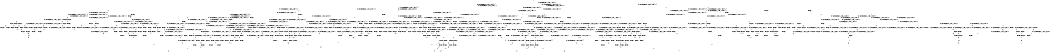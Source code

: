 digraph BCG {
size = "7, 10.5";
center = TRUE;
node [shape = circle];
0 [peripheries = 2];
0 -> 1 [label = "EX !0 !ATOMIC_EXCH_BRANCH (1, +0, TRUE, +0, 1, TRUE) !{0, 1, 2}"];
0 -> 2 [label = "EX !2 !ATOMIC_EXCH_BRANCH (1, +1, TRUE, +0, 2, TRUE) !{0, 1, 2}"];
0 -> 3 [label = "EX !1 !ATOMIC_EXCH_BRANCH (1, +0, FALSE, +0, 3, TRUE) !{0, 1, 2}"];
0 -> 4 [label = "EX !0 !ATOMIC_EXCH_BRANCH (1, +0, TRUE, +0, 1, TRUE) !{0, 1, 2}"];
1 -> 1 [label = "EX !0 !ATOMIC_EXCH_BRANCH (1, +0, TRUE, +0, 1, TRUE) !{0, 1, 2}"];
1 -> 5 [label = "EX !2 !ATOMIC_EXCH_BRANCH (1, +1, TRUE, +0, 2, TRUE) !{0, 1, 2}"];
1 -> 6 [label = "EX !1 !ATOMIC_EXCH_BRANCH (1, +0, FALSE, +0, 3, TRUE) !{0, 1, 2}"];
1 -> 4 [label = "EX !0 !ATOMIC_EXCH_BRANCH (1, +0, TRUE, +0, 1, TRUE) !{0, 1, 2}"];
2 -> 7 [label = "EX !0 !ATOMIC_EXCH_BRANCH (1, +0, TRUE, +0, 1, FALSE) !{0, 1, 2}"];
2 -> 8 [label = "EX !1 !ATOMIC_EXCH_BRANCH (1, +0, FALSE, +0, 3, FALSE) !{0, 1, 2}"];
2 -> 9 [label = "TERMINATE !2"];
2 -> 10 [label = "EX !0 !ATOMIC_EXCH_BRANCH (1, +0, TRUE, +0, 1, FALSE) !{0, 1, 2}"];
3 -> 11 [label = "EX !0 !ATOMIC_EXCH_BRANCH (1, +0, TRUE, +0, 1, TRUE) !{0, 1, 2}"];
3 -> 12 [label = "EX !2 !ATOMIC_EXCH_BRANCH (1, +1, TRUE, +0, 2, TRUE) !{0, 1, 2}"];
3 -> 13 [label = "TERMINATE !1"];
3 -> 14 [label = "EX !0 !ATOMIC_EXCH_BRANCH (1, +0, TRUE, +0, 1, TRUE) !{0, 1, 2}"];
4 -> 15 [label = "EX !1 !ATOMIC_EXCH_BRANCH (1, +0, FALSE, +0, 3, TRUE) !{0, 1, 2}"];
4 -> 4 [label = "EX !0 !ATOMIC_EXCH_BRANCH (1, +0, TRUE, +0, 1, TRUE) !{0, 1, 2}"];
4 -> 16 [label = "EX !2 !ATOMIC_EXCH_BRANCH (1, +1, TRUE, +0, 2, TRUE) !{0, 1, 2}"];
4 -> 17 [label = "EX !1 !ATOMIC_EXCH_BRANCH (1, +0, FALSE, +0, 3, TRUE) !{0, 1, 2}"];
5 -> 7 [label = "EX !0 !ATOMIC_EXCH_BRANCH (1, +0, TRUE, +0, 1, FALSE) !{0, 1, 2}"];
5 -> 18 [label = "EX !1 !ATOMIC_EXCH_BRANCH (1, +0, FALSE, +0, 3, FALSE) !{0, 1, 2}"];
5 -> 19 [label = "TERMINATE !2"];
5 -> 10 [label = "EX !0 !ATOMIC_EXCH_BRANCH (1, +0, TRUE, +0, 1, FALSE) !{0, 1, 2}"];
6 -> 11 [label = "EX !0 !ATOMIC_EXCH_BRANCH (1, +0, TRUE, +0, 1, TRUE) !{0, 1, 2}"];
6 -> 20 [label = "EX !2 !ATOMIC_EXCH_BRANCH (1, +1, TRUE, +0, 2, TRUE) !{0, 1, 2}"];
6 -> 21 [label = "TERMINATE !1"];
6 -> 14 [label = "EX !0 !ATOMIC_EXCH_BRANCH (1, +0, TRUE, +0, 1, TRUE) !{0, 1, 2}"];
7 -> 22 [label = "EX !1 !ATOMIC_EXCH_BRANCH (1, +0, FALSE, +0, 3, TRUE) !{0, 1, 2}"];
7 -> 23 [label = "TERMINATE !0"];
7 -> 24 [label = "TERMINATE !2"];
8 -> 25 [label = "EX !1 !ATOMIC_EXCH_BRANCH (1, +1, TRUE, +1, 2, TRUE) !{0, 1, 2}"];
8 -> 26 [label = "EX !0 !ATOMIC_EXCH_BRANCH (1, +0, TRUE, +0, 1, FALSE) !{0, 1, 2}"];
8 -> 27 [label = "TERMINATE !2"];
8 -> 28 [label = "EX !0 !ATOMIC_EXCH_BRANCH (1, +0, TRUE, +0, 1, FALSE) !{0, 1, 2}"];
9 -> 29 [label = "EX !0 !ATOMIC_EXCH_BRANCH (1, +0, TRUE, +0, 1, FALSE) !{0, 1}"];
9 -> 30 [label = "EX !1 !ATOMIC_EXCH_BRANCH (1, +0, FALSE, +0, 3, FALSE) !{0, 1}"];
9 -> 31 [label = "EX !0 !ATOMIC_EXCH_BRANCH (1, +0, TRUE, +0, 1, FALSE) !{0, 1}"];
10 -> 32 [label = "EX !1 !ATOMIC_EXCH_BRANCH (1, +0, FALSE, +0, 3, TRUE) !{0, 1, 2}"];
10 -> 33 [label = "EX !1 !ATOMIC_EXCH_BRANCH (1, +0, FALSE, +0, 3, TRUE) !{0, 1, 2}"];
10 -> 34 [label = "TERMINATE !0"];
10 -> 35 [label = "TERMINATE !2"];
11 -> 11 [label = "EX !0 !ATOMIC_EXCH_BRANCH (1, +0, TRUE, +0, 1, TRUE) !{0, 1, 2}"];
11 -> 20 [label = "EX !2 !ATOMIC_EXCH_BRANCH (1, +1, TRUE, +0, 2, TRUE) !{0, 1, 2}"];
11 -> 21 [label = "TERMINATE !1"];
11 -> 14 [label = "EX !0 !ATOMIC_EXCH_BRANCH (1, +0, TRUE, +0, 1, TRUE) !{0, 1, 2}"];
12 -> 36 [label = "EX !0 !ATOMIC_EXCH_BRANCH (1, +0, TRUE, +0, 1, FALSE) !{0, 1, 2}"];
12 -> 37 [label = "TERMINATE !2"];
12 -> 38 [label = "TERMINATE !1"];
12 -> 39 [label = "EX !0 !ATOMIC_EXCH_BRANCH (1, +0, TRUE, +0, 1, FALSE) !{0, 1, 2}"];
13 -> 40 [label = "EX !0 !ATOMIC_EXCH_BRANCH (1, +0, TRUE, +0, 1, TRUE) !{0, 2}"];
13 -> 41 [label = "EX !2 !ATOMIC_EXCH_BRANCH (1, +1, TRUE, +0, 2, TRUE) !{0, 2}"];
13 -> 42 [label = "EX !0 !ATOMIC_EXCH_BRANCH (1, +0, TRUE, +0, 1, TRUE) !{0, 2}"];
14 -> 14 [label = "EX !0 !ATOMIC_EXCH_BRANCH (1, +0, TRUE, +0, 1, TRUE) !{0, 1, 2}"];
14 -> 43 [label = "EX !2 !ATOMIC_EXCH_BRANCH (1, +1, TRUE, +0, 2, TRUE) !{0, 1, 2}"];
14 -> 44 [label = "TERMINATE !1"];
15 -> 45 [label = "EX !2 !ATOMIC_EXCH_BRANCH (1, +1, TRUE, +0, 2, TRUE) !{0, 1, 2}"];
15 -> 46 [label = "EX !0 !ATOMIC_EXCH_BRANCH (1, +0, TRUE, +0, 1, TRUE) !{0, 1, 2}"];
15 -> 47 [label = "EX !2 !ATOMIC_EXCH_BRANCH (1, +1, TRUE, +0, 2, TRUE) !{0, 1, 2}"];
15 -> 48 [label = "TERMINATE !1"];
16 -> 49 [label = "EX !1 !ATOMIC_EXCH_BRANCH (1, +0, FALSE, +0, 3, FALSE) !{0, 1, 2}"];
16 -> 10 [label = "EX !0 !ATOMIC_EXCH_BRANCH (1, +0, TRUE, +0, 1, FALSE) !{0, 1, 2}"];
16 -> 50 [label = "EX !1 !ATOMIC_EXCH_BRANCH (1, +0, FALSE, +0, 3, FALSE) !{0, 1, 2}"];
16 -> 51 [label = "TERMINATE !2"];
17 -> 14 [label = "EX !0 !ATOMIC_EXCH_BRANCH (1, +0, TRUE, +0, 1, TRUE) !{0, 1, 2}"];
17 -> 43 [label = "EX !2 !ATOMIC_EXCH_BRANCH (1, +1, TRUE, +0, 2, TRUE) !{0, 1, 2}"];
17 -> 44 [label = "TERMINATE !1"];
18 -> 26 [label = "EX !0 !ATOMIC_EXCH_BRANCH (1, +0, TRUE, +0, 1, FALSE) !{0, 1, 2}"];
18 -> 52 [label = "EX !1 !ATOMIC_EXCH_BRANCH (1, +1, TRUE, +1, 2, TRUE) !{0, 1, 2}"];
18 -> 53 [label = "TERMINATE !2"];
18 -> 28 [label = "EX !0 !ATOMIC_EXCH_BRANCH (1, +0, TRUE, +0, 1, FALSE) !{0, 1, 2}"];
19 -> 29 [label = "EX !0 !ATOMIC_EXCH_BRANCH (1, +0, TRUE, +0, 1, FALSE) !{0, 1}"];
19 -> 54 [label = "EX !1 !ATOMIC_EXCH_BRANCH (1, +0, FALSE, +0, 3, FALSE) !{0, 1}"];
19 -> 31 [label = "EX !0 !ATOMIC_EXCH_BRANCH (1, +0, TRUE, +0, 1, FALSE) !{0, 1}"];
20 -> 36 [label = "EX !0 !ATOMIC_EXCH_BRANCH (1, +0, TRUE, +0, 1, FALSE) !{0, 1, 2}"];
20 -> 55 [label = "TERMINATE !2"];
20 -> 56 [label = "TERMINATE !1"];
20 -> 39 [label = "EX !0 !ATOMIC_EXCH_BRANCH (1, +0, TRUE, +0, 1, FALSE) !{0, 1, 2}"];
21 -> 40 [label = "EX !0 !ATOMIC_EXCH_BRANCH (1, +0, TRUE, +0, 1, TRUE) !{0, 2}"];
21 -> 57 [label = "EX !2 !ATOMIC_EXCH_BRANCH (1, +1, TRUE, +0, 2, TRUE) !{0, 2}"];
21 -> 42 [label = "EX !0 !ATOMIC_EXCH_BRANCH (1, +0, TRUE, +0, 1, TRUE) !{0, 2}"];
22 -> 58 [label = "TERMINATE !0"];
22 -> 59 [label = "TERMINATE !2"];
22 -> 60 [label = "TERMINATE !1"];
23 -> 61 [label = "EX !1 !ATOMIC_EXCH_BRANCH (1, +0, FALSE, +0, 3, TRUE) !{1, 2}"];
23 -> 62 [label = "TERMINATE !2"];
23 -> 63 [label = "EX !1 !ATOMIC_EXCH_BRANCH (1, +0, FALSE, +0, 3, TRUE) !{1, 2}"];
24 -> 64 [label = "EX !1 !ATOMIC_EXCH_BRANCH (1, +0, FALSE, +0, 3, TRUE) !{0, 1}"];
24 -> 62 [label = "TERMINATE !0"];
25 -> 25 [label = "EX !1 !ATOMIC_EXCH_BRANCH (1, +1, TRUE, +1, 2, TRUE) !{0, 1, 2}"];
25 -> 26 [label = "EX !0 !ATOMIC_EXCH_BRANCH (1, +0, TRUE, +0, 1, FALSE) !{0, 1, 2}"];
25 -> 27 [label = "TERMINATE !2"];
25 -> 28 [label = "EX !0 !ATOMIC_EXCH_BRANCH (1, +0, TRUE, +0, 1, FALSE) !{0, 1, 2}"];
26 -> 65 [label = "EX !1 !ATOMIC_EXCH_BRANCH (1, +1, TRUE, +1, 2, FALSE) !{0, 1, 2}"];
26 -> 66 [label = "TERMINATE !0"];
26 -> 67 [label = "TERMINATE !2"];
27 -> 68 [label = "EX !1 !ATOMIC_EXCH_BRANCH (1, +1, TRUE, +1, 2, TRUE) !{0, 1}"];
27 -> 69 [label = "EX !0 !ATOMIC_EXCH_BRANCH (1, +0, TRUE, +0, 1, FALSE) !{0, 1}"];
27 -> 70 [label = "EX !0 !ATOMIC_EXCH_BRANCH (1, +0, TRUE, +0, 1, FALSE) !{0, 1}"];
28 -> 71 [label = "EX !1 !ATOMIC_EXCH_BRANCH (1, +1, TRUE, +1, 2, FALSE) !{0, 1, 2}"];
28 -> 72 [label = "EX !1 !ATOMIC_EXCH_BRANCH (1, +1, TRUE, +1, 2, FALSE) !{0, 1, 2}"];
28 -> 73 [label = "TERMINATE !0"];
28 -> 74 [label = "TERMINATE !2"];
29 -> 64 [label = "EX !1 !ATOMIC_EXCH_BRANCH (1, +0, FALSE, +0, 3, TRUE) !{0, 1}"];
29 -> 62 [label = "TERMINATE !0"];
30 -> 68 [label = "EX !1 !ATOMIC_EXCH_BRANCH (1, +1, TRUE, +1, 2, TRUE) !{0, 1}"];
30 -> 69 [label = "EX !0 !ATOMIC_EXCH_BRANCH (1, +0, TRUE, +0, 1, FALSE) !{0, 1}"];
30 -> 70 [label = "EX !0 !ATOMIC_EXCH_BRANCH (1, +0, TRUE, +0, 1, FALSE) !{0, 1}"];
31 -> 75 [label = "EX !1 !ATOMIC_EXCH_BRANCH (1, +0, FALSE, +0, 3, TRUE) !{0, 1}"];
31 -> 76 [label = "EX !1 !ATOMIC_EXCH_BRANCH (1, +0, FALSE, +0, 3, TRUE) !{0, 1}"];
31 -> 77 [label = "TERMINATE !0"];
32 -> 78 [label = "TERMINATE !0"];
32 -> 79 [label = "TERMINATE !2"];
32 -> 80 [label = "TERMINATE !1"];
33 -> 81 [label = "TERMINATE !0"];
33 -> 82 [label = "TERMINATE !2"];
33 -> 83 [label = "TERMINATE !1"];
34 -> 84 [label = "EX !1 !ATOMIC_EXCH_BRANCH (1, +0, FALSE, +0, 3, TRUE) !{1, 2}"];
34 -> 85 [label = "TERMINATE !2"];
35 -> 86 [label = "EX !1 !ATOMIC_EXCH_BRANCH (1, +0, FALSE, +0, 3, TRUE) !{0, 1}"];
35 -> 85 [label = "TERMINATE !0"];
36 -> 58 [label = "TERMINATE !0"];
36 -> 59 [label = "TERMINATE !2"];
36 -> 60 [label = "TERMINATE !1"];
37 -> 87 [label = "EX !0 !ATOMIC_EXCH_BRANCH (1, +0, TRUE, +0, 1, FALSE) !{0, 1}"];
37 -> 88 [label = "TERMINATE !1"];
37 -> 89 [label = "EX !0 !ATOMIC_EXCH_BRANCH (1, +0, TRUE, +0, 1, FALSE) !{0, 1}"];
38 -> 90 [label = "EX !0 !ATOMIC_EXCH_BRANCH (1, +0, TRUE, +0, 1, FALSE) !{0, 2}"];
38 -> 88 [label = "TERMINATE !2"];
38 -> 91 [label = "EX !0 !ATOMIC_EXCH_BRANCH (1, +0, TRUE, +0, 1, FALSE) !{0, 2}"];
39 -> 81 [label = "TERMINATE !0"];
39 -> 82 [label = "TERMINATE !2"];
39 -> 83 [label = "TERMINATE !1"];
40 -> 40 [label = "EX !0 !ATOMIC_EXCH_BRANCH (1, +0, TRUE, +0, 1, TRUE) !{0, 2}"];
40 -> 57 [label = "EX !2 !ATOMIC_EXCH_BRANCH (1, +1, TRUE, +0, 2, TRUE) !{0, 2}"];
40 -> 42 [label = "EX !0 !ATOMIC_EXCH_BRANCH (1, +0, TRUE, +0, 1, TRUE) !{0, 2}"];
41 -> 90 [label = "EX !0 !ATOMIC_EXCH_BRANCH (1, +0, TRUE, +0, 1, FALSE) !{0, 2}"];
41 -> 88 [label = "TERMINATE !2"];
41 -> 91 [label = "EX !0 !ATOMIC_EXCH_BRANCH (1, +0, TRUE, +0, 1, FALSE) !{0, 2}"];
42 -> 92 [label = "EX !2 !ATOMIC_EXCH_BRANCH (1, +1, TRUE, +0, 2, TRUE) !{0, 2}"];
42 -> 42 [label = "EX !0 !ATOMIC_EXCH_BRANCH (1, +0, TRUE, +0, 1, TRUE) !{0, 2}"];
42 -> 93 [label = "EX !2 !ATOMIC_EXCH_BRANCH (1, +1, TRUE, +0, 2, TRUE) !{0, 2}"];
43 -> 39 [label = "EX !0 !ATOMIC_EXCH_BRANCH (1, +0, TRUE, +0, 1, FALSE) !{0, 1, 2}"];
43 -> 94 [label = "TERMINATE !2"];
43 -> 95 [label = "TERMINATE !1"];
44 -> 96 [label = "EX !0 !ATOMIC_EXCH_BRANCH (1, +0, TRUE, +0, 1, TRUE) !{0, 2}"];
44 -> 97 [label = "EX !2 !ATOMIC_EXCH_BRANCH (1, +1, TRUE, +0, 2, TRUE) !{0, 2}"];
45 -> 98 [label = "EX !0 !ATOMIC_EXCH_BRANCH (1, +0, TRUE, +0, 1, FALSE) !{0, 1, 2}"];
45 -> 99 [label = "TERMINATE !2"];
45 -> 100 [label = "TERMINATE !1"];
45 -> 39 [label = "EX !0 !ATOMIC_EXCH_BRANCH (1, +0, TRUE, +0, 1, FALSE) !{0, 1, 2}"];
46 -> 45 [label = "EX !2 !ATOMIC_EXCH_BRANCH (1, +1, TRUE, +0, 2, TRUE) !{0, 1, 2}"];
46 -> 46 [label = "EX !0 !ATOMIC_EXCH_BRANCH (1, +0, TRUE, +0, 1, TRUE) !{0, 1, 2}"];
46 -> 47 [label = "EX !2 !ATOMIC_EXCH_BRANCH (1, +1, TRUE, +0, 2, TRUE) !{0, 1, 2}"];
46 -> 48 [label = "TERMINATE !1"];
47 -> 101 [label = "EX !0 !ATOMIC_EXCH_BRANCH (1, +0, TRUE, +0, 1, FALSE) !{0, 1, 2}"];
47 -> 102 [label = "TERMINATE !2"];
47 -> 103 [label = "TERMINATE !1"];
48 -> 104 [label = "EX !0 !ATOMIC_EXCH_BRANCH (1, +0, TRUE, +0, 1, TRUE) !{0, 2}"];
48 -> 105 [label = "EX !2 !ATOMIC_EXCH_BRANCH (1, +1, TRUE, +0, 2, TRUE) !{0, 2}"];
49 -> 106 [label = "EX !0 !ATOMIC_EXCH_BRANCH (1, +0, TRUE, +0, 1, FALSE) !{0, 1, 2}"];
49 -> 107 [label = "EX !1 !ATOMIC_EXCH_BRANCH (1, +1, TRUE, +1, 2, TRUE) !{0, 1, 2}"];
49 -> 108 [label = "TERMINATE !2"];
50 -> 107 [label = "EX !1 !ATOMIC_EXCH_BRANCH (1, +1, TRUE, +1, 2, TRUE) !{0, 1, 2}"];
50 -> 28 [label = "EX !0 !ATOMIC_EXCH_BRANCH (1, +0, TRUE, +0, 1, FALSE) !{0, 1, 2}"];
50 -> 109 [label = "EX !1 !ATOMIC_EXCH_BRANCH (1, +1, TRUE, +1, 2, TRUE) !{0, 1, 2}"];
50 -> 110 [label = "TERMINATE !2"];
51 -> 111 [label = "EX !0 !ATOMIC_EXCH_BRANCH (1, +0, TRUE, +0, 1, FALSE) !{0, 1}"];
51 -> 112 [label = "EX !1 !ATOMIC_EXCH_BRANCH (1, +0, FALSE, +0, 3, FALSE) !{0, 1}"];
52 -> 26 [label = "EX !0 !ATOMIC_EXCH_BRANCH (1, +0, TRUE, +0, 1, FALSE) !{0, 1, 2}"];
52 -> 52 [label = "EX !1 !ATOMIC_EXCH_BRANCH (1, +1, TRUE, +1, 2, TRUE) !{0, 1, 2}"];
52 -> 53 [label = "TERMINATE !2"];
52 -> 28 [label = "EX !0 !ATOMIC_EXCH_BRANCH (1, +0, TRUE, +0, 1, FALSE) !{0, 1, 2}"];
53 -> 69 [label = "EX !0 !ATOMIC_EXCH_BRANCH (1, +0, TRUE, +0, 1, FALSE) !{0, 1}"];
53 -> 113 [label = "EX !1 !ATOMIC_EXCH_BRANCH (1, +1, TRUE, +1, 2, TRUE) !{0, 1}"];
53 -> 70 [label = "EX !0 !ATOMIC_EXCH_BRANCH (1, +0, TRUE, +0, 1, FALSE) !{0, 1}"];
54 -> 69 [label = "EX !0 !ATOMIC_EXCH_BRANCH (1, +0, TRUE, +0, 1, FALSE) !{0, 1}"];
54 -> 113 [label = "EX !1 !ATOMIC_EXCH_BRANCH (1, +1, TRUE, +1, 2, TRUE) !{0, 1}"];
54 -> 70 [label = "EX !0 !ATOMIC_EXCH_BRANCH (1, +0, TRUE, +0, 1, FALSE) !{0, 1}"];
55 -> 87 [label = "EX !0 !ATOMIC_EXCH_BRANCH (1, +0, TRUE, +0, 1, FALSE) !{0, 1}"];
55 -> 114 [label = "TERMINATE !1"];
55 -> 89 [label = "EX !0 !ATOMIC_EXCH_BRANCH (1, +0, TRUE, +0, 1, FALSE) !{0, 1}"];
56 -> 90 [label = "EX !0 !ATOMIC_EXCH_BRANCH (1, +0, TRUE, +0, 1, FALSE) !{0, 2}"];
56 -> 114 [label = "TERMINATE !2"];
56 -> 91 [label = "EX !0 !ATOMIC_EXCH_BRANCH (1, +0, TRUE, +0, 1, FALSE) !{0, 2}"];
57 -> 90 [label = "EX !0 !ATOMIC_EXCH_BRANCH (1, +0, TRUE, +0, 1, FALSE) !{0, 2}"];
57 -> 114 [label = "TERMINATE !2"];
57 -> 91 [label = "EX !0 !ATOMIC_EXCH_BRANCH (1, +0, TRUE, +0, 1, FALSE) !{0, 2}"];
58 -> 115 [label = "TERMINATE !2"];
58 -> 116 [label = "TERMINATE !1"];
59 -> 115 [label = "TERMINATE !0"];
59 -> 117 [label = "TERMINATE !1"];
60 -> 116 [label = "TERMINATE !0"];
60 -> 117 [label = "TERMINATE !2"];
61 -> 115 [label = "TERMINATE !2"];
61 -> 116 [label = "TERMINATE !1"];
62 -> 118 [label = "EX !1 !ATOMIC_EXCH_BRANCH (1, +0, FALSE, +0, 3, TRUE) !{1}"];
62 -> 119 [label = "EX !1 !ATOMIC_EXCH_BRANCH (1, +0, FALSE, +0, 3, TRUE) !{1}"];
63 -> 120 [label = "TERMINATE !2"];
63 -> 121 [label = "TERMINATE !1"];
64 -> 115 [label = "TERMINATE !0"];
64 -> 117 [label = "TERMINATE !1"];
65 -> 122 [label = "TERMINATE !0"];
65 -> 123 [label = "TERMINATE !2"];
65 -> 124 [label = "TERMINATE !1"];
66 -> 125 [label = "EX !1 !ATOMIC_EXCH_BRANCH (1, +1, TRUE, +1, 2, FALSE) !{1, 2}"];
66 -> 126 [label = "TERMINATE !2"];
66 -> 127 [label = "EX !1 !ATOMIC_EXCH_BRANCH (1, +1, TRUE, +1, 2, FALSE) !{1, 2}"];
67 -> 128 [label = "EX !1 !ATOMIC_EXCH_BRANCH (1, +1, TRUE, +1, 2, FALSE) !{0, 1}"];
67 -> 126 [label = "TERMINATE !0"];
68 -> 68 [label = "EX !1 !ATOMIC_EXCH_BRANCH (1, +1, TRUE, +1, 2, TRUE) !{0, 1}"];
68 -> 69 [label = "EX !0 !ATOMIC_EXCH_BRANCH (1, +0, TRUE, +0, 1, FALSE) !{0, 1}"];
68 -> 70 [label = "EX !0 !ATOMIC_EXCH_BRANCH (1, +0, TRUE, +0, 1, FALSE) !{0, 1}"];
69 -> 128 [label = "EX !1 !ATOMIC_EXCH_BRANCH (1, +1, TRUE, +1, 2, FALSE) !{0, 1}"];
69 -> 126 [label = "TERMINATE !0"];
70 -> 129 [label = "EX !1 !ATOMIC_EXCH_BRANCH (1, +1, TRUE, +1, 2, FALSE) !{0, 1}"];
70 -> 130 [label = "EX !1 !ATOMIC_EXCH_BRANCH (1, +1, TRUE, +1, 2, FALSE) !{0, 1}"];
70 -> 131 [label = "TERMINATE !0"];
71 -> 132 [label = "TERMINATE !0"];
71 -> 133 [label = "TERMINATE !2"];
71 -> 134 [label = "TERMINATE !1"];
72 -> 135 [label = "TERMINATE !0"];
72 -> 136 [label = "TERMINATE !2"];
72 -> 137 [label = "TERMINATE !1"];
73 -> 138 [label = "EX !1 !ATOMIC_EXCH_BRANCH (1, +1, TRUE, +1, 2, FALSE) !{1, 2}"];
73 -> 139 [label = "TERMINATE !2"];
74 -> 140 [label = "EX !1 !ATOMIC_EXCH_BRANCH (1, +1, TRUE, +1, 2, FALSE) !{0, 1}"];
74 -> 139 [label = "TERMINATE !0"];
75 -> 141 [label = "TERMINATE !0"];
75 -> 142 [label = "TERMINATE !1"];
76 -> 143 [label = "TERMINATE !0"];
76 -> 144 [label = "TERMINATE !1"];
77 -> 145 [label = "EX !1 !ATOMIC_EXCH_BRANCH (1, +0, FALSE, +0, 3, TRUE) !{1}"];
78 -> 146 [label = "TERMINATE !2"];
78 -> 147 [label = "TERMINATE !1"];
79 -> 146 [label = "TERMINATE !0"];
79 -> 148 [label = "TERMINATE !1"];
80 -> 147 [label = "TERMINATE !0"];
80 -> 148 [label = "TERMINATE !2"];
81 -> 149 [label = "TERMINATE !2"];
81 -> 150 [label = "TERMINATE !1"];
82 -> 149 [label = "TERMINATE !0"];
82 -> 151 [label = "TERMINATE !1"];
83 -> 150 [label = "TERMINATE !0"];
83 -> 151 [label = "TERMINATE !2"];
84 -> 149 [label = "TERMINATE !2"];
84 -> 150 [label = "TERMINATE !1"];
85 -> 152 [label = "EX !1 !ATOMIC_EXCH_BRANCH (1, +0, FALSE, +0, 3, TRUE) !{1}"];
86 -> 149 [label = "TERMINATE !0"];
86 -> 151 [label = "TERMINATE !1"];
87 -> 115 [label = "TERMINATE !0"];
87 -> 117 [label = "TERMINATE !1"];
88 -> 153 [label = "EX !0 !ATOMIC_EXCH_BRANCH (1, +0, TRUE, +0, 1, FALSE) !{0}"];
88 -> 154 [label = "EX !0 !ATOMIC_EXCH_BRANCH (1, +0, TRUE, +0, 1, FALSE) !{0}"];
89 -> 143 [label = "TERMINATE !0"];
89 -> 144 [label = "TERMINATE !1"];
90 -> 116 [label = "TERMINATE !0"];
90 -> 117 [label = "TERMINATE !2"];
91 -> 155 [label = "TERMINATE !0"];
91 -> 156 [label = "TERMINATE !2"];
92 -> 157 [label = "EX !0 !ATOMIC_EXCH_BRANCH (1, +0, TRUE, +0, 1, FALSE) !{0, 2}"];
92 -> 158 [label = "TERMINATE !2"];
92 -> 91 [label = "EX !0 !ATOMIC_EXCH_BRANCH (1, +0, TRUE, +0, 1, FALSE) !{0, 2}"];
93 -> 91 [label = "EX !0 !ATOMIC_EXCH_BRANCH (1, +0, TRUE, +0, 1, FALSE) !{0, 2}"];
93 -> 159 [label = "TERMINATE !2"];
94 -> 160 [label = "EX !0 !ATOMIC_EXCH_BRANCH (1, +0, TRUE, +0, 1, FALSE) !{0, 1}"];
94 -> 161 [label = "TERMINATE !1"];
95 -> 162 [label = "EX !0 !ATOMIC_EXCH_BRANCH (1, +0, TRUE, +0, 1, FALSE) !{0, 2}"];
95 -> 161 [label = "TERMINATE !2"];
96 -> 96 [label = "EX !0 !ATOMIC_EXCH_BRANCH (1, +0, TRUE, +0, 1, TRUE) !{0, 2}"];
96 -> 97 [label = "EX !2 !ATOMIC_EXCH_BRANCH (1, +1, TRUE, +0, 2, TRUE) !{0, 2}"];
97 -> 162 [label = "EX !0 !ATOMIC_EXCH_BRANCH (1, +0, TRUE, +0, 1, FALSE) !{0, 2}"];
97 -> 161 [label = "TERMINATE !2"];
98 -> 163 [label = "TERMINATE !0"];
98 -> 164 [label = "TERMINATE !2"];
98 -> 165 [label = "TERMINATE !1"];
99 -> 166 [label = "EX !0 !ATOMIC_EXCH_BRANCH (1, +0, TRUE, +0, 1, FALSE) !{0, 1}"];
99 -> 167 [label = "TERMINATE !1"];
100 -> 168 [label = "EX !0 !ATOMIC_EXCH_BRANCH (1, +0, TRUE, +0, 1, FALSE) !{0, 2}"];
100 -> 167 [label = "TERMINATE !2"];
101 -> 78 [label = "TERMINATE !0"];
101 -> 79 [label = "TERMINATE !2"];
101 -> 80 [label = "TERMINATE !1"];
102 -> 169 [label = "EX !0 !ATOMIC_EXCH_BRANCH (1, +0, TRUE, +0, 1, FALSE) !{0, 1}"];
102 -> 170 [label = "TERMINATE !1"];
103 -> 171 [label = "EX !0 !ATOMIC_EXCH_BRANCH (1, +0, TRUE, +0, 1, FALSE) !{0, 2}"];
103 -> 170 [label = "TERMINATE !2"];
104 -> 104 [label = "EX !0 !ATOMIC_EXCH_BRANCH (1, +0, TRUE, +0, 1, TRUE) !{0, 2}"];
104 -> 105 [label = "EX !2 !ATOMIC_EXCH_BRANCH (1, +1, TRUE, +0, 2, TRUE) !{0, 2}"];
105 -> 171 [label = "EX !0 !ATOMIC_EXCH_BRANCH (1, +0, TRUE, +0, 1, FALSE) !{0, 2}"];
105 -> 170 [label = "TERMINATE !2"];
106 -> 71 [label = "EX !1 !ATOMIC_EXCH_BRANCH (1, +1, TRUE, +1, 2, FALSE) !{0, 1, 2}"];
106 -> 172 [label = "TERMINATE !0"];
106 -> 173 [label = "TERMINATE !2"];
107 -> 106 [label = "EX !0 !ATOMIC_EXCH_BRANCH (1, +0, TRUE, +0, 1, FALSE) !{0, 1, 2}"];
107 -> 107 [label = "EX !1 !ATOMIC_EXCH_BRANCH (1, +1, TRUE, +1, 2, TRUE) !{0, 1, 2}"];
107 -> 108 [label = "TERMINATE !2"];
108 -> 174 [label = "EX !0 !ATOMIC_EXCH_BRANCH (1, +0, TRUE, +0, 1, FALSE) !{0, 1}"];
108 -> 175 [label = "EX !1 !ATOMIC_EXCH_BRANCH (1, +1, TRUE, +1, 2, TRUE) !{0, 1}"];
109 -> 107 [label = "EX !1 !ATOMIC_EXCH_BRANCH (1, +1, TRUE, +1, 2, TRUE) !{0, 1, 2}"];
109 -> 28 [label = "EX !0 !ATOMIC_EXCH_BRANCH (1, +0, TRUE, +0, 1, FALSE) !{0, 1, 2}"];
109 -> 109 [label = "EX !1 !ATOMIC_EXCH_BRANCH (1, +1, TRUE, +1, 2, TRUE) !{0, 1, 2}"];
109 -> 110 [label = "TERMINATE !2"];
110 -> 176 [label = "EX !0 !ATOMIC_EXCH_BRANCH (1, +0, TRUE, +0, 1, FALSE) !{0, 1}"];
110 -> 177 [label = "EX !1 !ATOMIC_EXCH_BRANCH (1, +1, TRUE, +1, 2, TRUE) !{0, 1}"];
111 -> 86 [label = "EX !1 !ATOMIC_EXCH_BRANCH (1, +0, FALSE, +0, 3, TRUE) !{0, 1}"];
111 -> 85 [label = "TERMINATE !0"];
112 -> 176 [label = "EX !0 !ATOMIC_EXCH_BRANCH (1, +0, TRUE, +0, 1, FALSE) !{0, 1}"];
112 -> 177 [label = "EX !1 !ATOMIC_EXCH_BRANCH (1, +1, TRUE, +1, 2, TRUE) !{0, 1}"];
113 -> 69 [label = "EX !0 !ATOMIC_EXCH_BRANCH (1, +0, TRUE, +0, 1, FALSE) !{0, 1}"];
113 -> 113 [label = "EX !1 !ATOMIC_EXCH_BRANCH (1, +1, TRUE, +1, 2, TRUE) !{0, 1}"];
113 -> 70 [label = "EX !0 !ATOMIC_EXCH_BRANCH (1, +0, TRUE, +0, 1, FALSE) !{0, 1}"];
114 -> 153 [label = "EX !0 !ATOMIC_EXCH_BRANCH (1, +0, TRUE, +0, 1, FALSE) !{0}"];
114 -> 154 [label = "EX !0 !ATOMIC_EXCH_BRANCH (1, +0, TRUE, +0, 1, FALSE) !{0}"];
115 -> 178 [label = "TERMINATE !1"];
116 -> 178 [label = "TERMINATE !2"];
117 -> 178 [label = "TERMINATE !0"];
118 -> 178 [label = "TERMINATE !1"];
119 -> 179 [label = "TERMINATE !1"];
120 -> 180 [label = "TERMINATE !1"];
121 -> 180 [label = "TERMINATE !2"];
122 -> 181 [label = "TERMINATE !2"];
122 -> 182 [label = "TERMINATE !1"];
123 -> 181 [label = "TERMINATE !0"];
123 -> 183 [label = "TERMINATE !1"];
124 -> 182 [label = "TERMINATE !0"];
124 -> 183 [label = "TERMINATE !2"];
125 -> 181 [label = "TERMINATE !2"];
125 -> 182 [label = "TERMINATE !1"];
126 -> 184 [label = "EX !1 !ATOMIC_EXCH_BRANCH (1, +1, TRUE, +1, 2, FALSE) !{1}"];
126 -> 185 [label = "EX !1 !ATOMIC_EXCH_BRANCH (1, +1, TRUE, +1, 2, FALSE) !{1}"];
127 -> 186 [label = "TERMINATE !2"];
127 -> 187 [label = "TERMINATE !1"];
128 -> 181 [label = "TERMINATE !0"];
128 -> 183 [label = "TERMINATE !1"];
129 -> 188 [label = "TERMINATE !0"];
129 -> 189 [label = "TERMINATE !1"];
130 -> 190 [label = "TERMINATE !0"];
130 -> 191 [label = "TERMINATE !1"];
131 -> 192 [label = "EX !1 !ATOMIC_EXCH_BRANCH (1, +1, TRUE, +1, 2, FALSE) !{1}"];
132 -> 193 [label = "TERMINATE !2"];
132 -> 194 [label = "TERMINATE !1"];
133 -> 193 [label = "TERMINATE !0"];
133 -> 195 [label = "TERMINATE !1"];
134 -> 194 [label = "TERMINATE !0"];
134 -> 195 [label = "TERMINATE !2"];
135 -> 196 [label = "TERMINATE !2"];
135 -> 197 [label = "TERMINATE !1"];
136 -> 196 [label = "TERMINATE !0"];
136 -> 198 [label = "TERMINATE !1"];
137 -> 197 [label = "TERMINATE !0"];
137 -> 198 [label = "TERMINATE !2"];
138 -> 196 [label = "TERMINATE !2"];
138 -> 197 [label = "TERMINATE !1"];
139 -> 199 [label = "EX !1 !ATOMIC_EXCH_BRANCH (1, +1, TRUE, +1, 2, FALSE) !{1}"];
140 -> 196 [label = "TERMINATE !0"];
140 -> 198 [label = "TERMINATE !1"];
141 -> 200 [label = "TERMINATE !1"];
142 -> 200 [label = "TERMINATE !0"];
143 -> 201 [label = "TERMINATE !1"];
144 -> 201 [label = "TERMINATE !0"];
145 -> 201 [label = "TERMINATE !1"];
146 -> 202 [label = "TERMINATE !1"];
147 -> 202 [label = "TERMINATE !2"];
148 -> 202 [label = "TERMINATE !0"];
149 -> 203 [label = "TERMINATE !1"];
150 -> 203 [label = "TERMINATE !2"];
151 -> 203 [label = "TERMINATE !0"];
152 -> 203 [label = "TERMINATE !1"];
153 -> 178 [label = "TERMINATE !0"];
154 -> 204 [label = "TERMINATE !0"];
155 -> 205 [label = "TERMINATE !2"];
156 -> 205 [label = "TERMINATE !0"];
157 -> 206 [label = "TERMINATE !0"];
157 -> 207 [label = "TERMINATE !2"];
158 -> 208 [label = "EX !0 !ATOMIC_EXCH_BRANCH (1, +0, TRUE, +0, 1, FALSE) !{0}"];
159 -> 209 [label = "EX !0 !ATOMIC_EXCH_BRANCH (1, +0, TRUE, +0, 1, FALSE) !{0}"];
160 -> 149 [label = "TERMINATE !0"];
160 -> 151 [label = "TERMINATE !1"];
161 -> 210 [label = "EX !0 !ATOMIC_EXCH_BRANCH (1, +0, TRUE, +0, 1, FALSE) !{0}"];
162 -> 150 [label = "TERMINATE !0"];
162 -> 151 [label = "TERMINATE !2"];
163 -> 211 [label = "TERMINATE !2"];
163 -> 212 [label = "TERMINATE !1"];
164 -> 211 [label = "TERMINATE !0"];
164 -> 213 [label = "TERMINATE !1"];
165 -> 212 [label = "TERMINATE !0"];
165 -> 213 [label = "TERMINATE !2"];
166 -> 211 [label = "TERMINATE !0"];
166 -> 213 [label = "TERMINATE !1"];
167 -> 214 [label = "EX !0 !ATOMIC_EXCH_BRANCH (1, +0, TRUE, +0, 1, FALSE) !{0}"];
168 -> 212 [label = "TERMINATE !0"];
168 -> 213 [label = "TERMINATE !2"];
169 -> 146 [label = "TERMINATE !0"];
169 -> 148 [label = "TERMINATE !1"];
170 -> 215 [label = "EX !0 !ATOMIC_EXCH_BRANCH (1, +0, TRUE, +0, 1, FALSE) !{0}"];
171 -> 147 [label = "TERMINATE !0"];
171 -> 148 [label = "TERMINATE !2"];
172 -> 216 [label = "EX !1 !ATOMIC_EXCH_BRANCH (1, +1, TRUE, +1, 2, FALSE) !{1, 2}"];
172 -> 217 [label = "TERMINATE !2"];
173 -> 218 [label = "EX !1 !ATOMIC_EXCH_BRANCH (1, +1, TRUE, +1, 2, FALSE) !{0, 1}"];
173 -> 217 [label = "TERMINATE !0"];
174 -> 218 [label = "EX !1 !ATOMIC_EXCH_BRANCH (1, +1, TRUE, +1, 2, FALSE) !{0, 1}"];
174 -> 217 [label = "TERMINATE !0"];
175 -> 174 [label = "EX !0 !ATOMIC_EXCH_BRANCH (1, +0, TRUE, +0, 1, FALSE) !{0, 1}"];
175 -> 175 [label = "EX !1 !ATOMIC_EXCH_BRANCH (1, +1, TRUE, +1, 2, TRUE) !{0, 1}"];
176 -> 140 [label = "EX !1 !ATOMIC_EXCH_BRANCH (1, +1, TRUE, +1, 2, FALSE) !{0, 1}"];
176 -> 139 [label = "TERMINATE !0"];
177 -> 176 [label = "EX !0 !ATOMIC_EXCH_BRANCH (1, +0, TRUE, +0, 1, FALSE) !{0, 1}"];
177 -> 177 [label = "EX !1 !ATOMIC_EXCH_BRANCH (1, +1, TRUE, +1, 2, TRUE) !{0, 1}"];
178 -> 219 [label = "exit"];
179 -> 220 [label = "exit"];
180 -> 221 [label = "exit"];
181 -> 222 [label = "TERMINATE !1"];
182 -> 222 [label = "TERMINATE !2"];
183 -> 222 [label = "TERMINATE !0"];
184 -> 222 [label = "TERMINATE !1"];
185 -> 223 [label = "TERMINATE !1"];
186 -> 224 [label = "TERMINATE !1"];
187 -> 224 [label = "TERMINATE !2"];
188 -> 225 [label = "TERMINATE !1"];
189 -> 225 [label = "TERMINATE !0"];
190 -> 226 [label = "TERMINATE !1"];
191 -> 226 [label = "TERMINATE !0"];
192 -> 226 [label = "TERMINATE !1"];
193 -> 227 [label = "TERMINATE !1"];
194 -> 227 [label = "TERMINATE !2"];
195 -> 227 [label = "TERMINATE !0"];
196 -> 228 [label = "TERMINATE !1"];
197 -> 228 [label = "TERMINATE !2"];
198 -> 228 [label = "TERMINATE !0"];
199 -> 228 [label = "TERMINATE !1"];
200 -> 229 [label = "exit"];
201 -> 230 [label = "exit"];
202 -> 231 [label = "exit"];
203 -> 232 [label = "exit"];
204 -> 233 [label = "exit"];
205 -> 234 [label = "exit"];
206 -> 235 [label = "TERMINATE !2"];
207 -> 235 [label = "TERMINATE !0"];
208 -> 235 [label = "TERMINATE !0"];
209 -> 205 [label = "TERMINATE !0"];
210 -> 203 [label = "TERMINATE !0"];
211 -> 236 [label = "TERMINATE !1"];
212 -> 236 [label = "TERMINATE !2"];
213 -> 236 [label = "TERMINATE !0"];
214 -> 236 [label = "TERMINATE !0"];
215 -> 202 [label = "TERMINATE !0"];
216 -> 193 [label = "TERMINATE !2"];
216 -> 194 [label = "TERMINATE !1"];
217 -> 237 [label = "EX !1 !ATOMIC_EXCH_BRANCH (1, +1, TRUE, +1, 2, FALSE) !{1}"];
218 -> 193 [label = "TERMINATE !0"];
218 -> 195 [label = "TERMINATE !1"];
222 -> 219 [label = "exit"];
223 -> 220 [label = "exit"];
224 -> 221 [label = "exit"];
225 -> 229 [label = "exit"];
226 -> 230 [label = "exit"];
227 -> 231 [label = "exit"];
228 -> 232 [label = "exit"];
235 -> 238 [label = "exit"];
236 -> 239 [label = "exit"];
237 -> 227 [label = "TERMINATE !1"];
}
